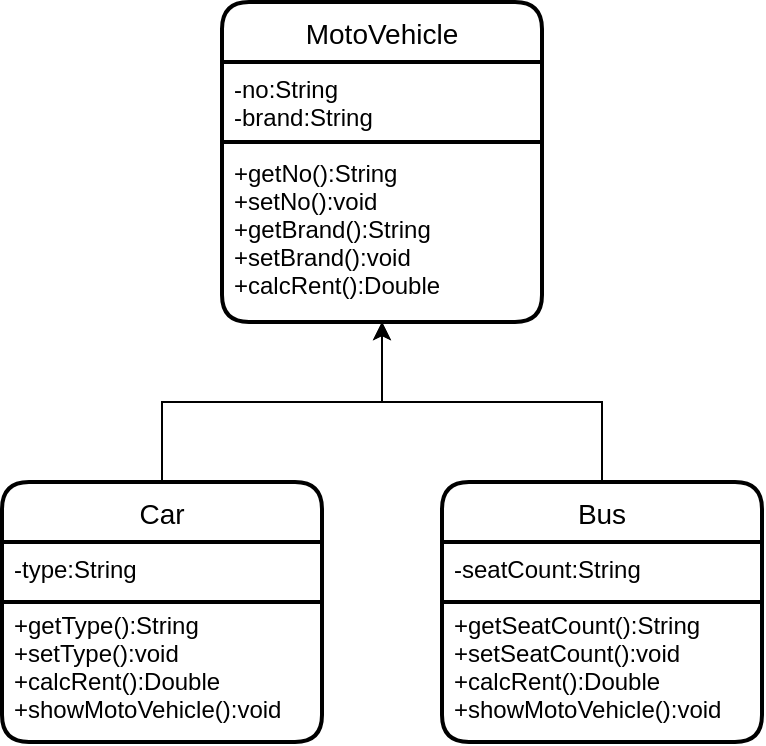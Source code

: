 <mxfile version="20.7.4" type="device"><diagram id="bXclrc1Z1v9-wQFAwk8a" name="第 1 页"><mxGraphModel dx="1219" dy="1568" grid="1" gridSize="10" guides="1" tooltips="1" connect="0" arrows="1" fold="1" page="1" pageScale="1" pageWidth="827" pageHeight="1169" math="0" shadow="0"><root><mxCell id="0"/><mxCell id="1" parent="0"/><mxCell id="nZ2Km_ztfORMIudVqV_d-40" value="MotoVehicle" style="swimlane;childLayout=stackLayout;horizontal=1;startSize=30;horizontalStack=0;rounded=1;fontSize=14;fontStyle=0;strokeWidth=2;resizeParent=0;resizeLast=1;shadow=0;dashed=0;align=center;" parent="1" vertex="1"><mxGeometry x="-20" y="-50" width="160" height="160" as="geometry"/></mxCell><mxCell id="nZ2Km_ztfORMIudVqV_d-42" value="" style="shape=link;html=1;rounded=0;startSize=6;endSize=6;width=1;" parent="nZ2Km_ztfORMIudVqV_d-40" edge="1"><mxGeometry width="100" relative="1" as="geometry"><mxPoint y="70" as="sourcePoint"/><mxPoint x="160" y="70" as="targetPoint"/><Array as="points"><mxPoint x="80" y="70"/></Array></mxGeometry></mxCell><mxCell id="nZ2Km_ztfORMIudVqV_d-41" value="-no:String&#10;-brand:String&#10;&#10;+getNo():String&#10;+setNo():void&#10;+getBrand():String&#10;+setBrand():void&#10;+calcRent():Double" style="align=left;strokeColor=none;fillColor=none;spacingLeft=4;fontSize=12;verticalAlign=top;resizable=0;rotatable=0;part=1;" parent="nZ2Km_ztfORMIudVqV_d-40" vertex="1"><mxGeometry y="30" width="160" height="130" as="geometry"/></mxCell><mxCell id="nZ2Km_ztfORMIudVqV_d-58" value="" style="edgeStyle=orthogonalEdgeStyle;rounded=0;orthogonalLoop=1;jettySize=auto;html=1;startSize=6;endSize=6;" parent="1" source="nZ2Km_ztfORMIudVqV_d-43" target="nZ2Km_ztfORMIudVqV_d-41" edge="1"><mxGeometry relative="1" as="geometry"/></mxCell><mxCell id="nZ2Km_ztfORMIudVqV_d-43" value="Bus" style="swimlane;childLayout=stackLayout;horizontal=1;startSize=30;horizontalStack=0;rounded=1;fontSize=14;fontStyle=0;strokeWidth=2;resizeParent=0;resizeLast=1;shadow=0;dashed=0;align=center;" parent="1" vertex="1"><mxGeometry x="90" y="190" width="160" height="130" as="geometry"/></mxCell><mxCell id="nZ2Km_ztfORMIudVqV_d-45" value="" style="shape=link;html=1;rounded=0;startSize=6;endSize=6;width=1;" parent="nZ2Km_ztfORMIudVqV_d-43" edge="1"><mxGeometry width="100" relative="1" as="geometry"><mxPoint y="60" as="sourcePoint"/><mxPoint x="160" y="60" as="targetPoint"/><Array as="points"><mxPoint x="80" y="60"/></Array></mxGeometry></mxCell><mxCell id="nZ2Km_ztfORMIudVqV_d-44" value="-seatCount:String&#10;&#10;+getSeatCount():String&#10;+setSeatCount():void&#10;+calcRent():Double&#10;+showMotoVehicle():void" style="align=left;strokeColor=none;fillColor=none;spacingLeft=4;fontSize=12;verticalAlign=top;resizable=0;rotatable=0;part=1;" parent="nZ2Km_ztfORMIudVqV_d-43" vertex="1"><mxGeometry y="30" width="160" height="100" as="geometry"/></mxCell><mxCell id="nZ2Km_ztfORMIudVqV_d-54" value="" style="edgeStyle=orthogonalEdgeStyle;rounded=0;orthogonalLoop=1;jettySize=auto;html=1;startSize=6;endSize=6;" parent="1" source="nZ2Km_ztfORMIudVqV_d-46" target="nZ2Km_ztfORMIudVqV_d-41" edge="1"><mxGeometry relative="1" as="geometry"/></mxCell><mxCell id="nZ2Km_ztfORMIudVqV_d-46" value="Car" style="swimlane;childLayout=stackLayout;horizontal=1;startSize=30;horizontalStack=0;rounded=1;fontSize=14;fontStyle=0;strokeWidth=2;resizeParent=0;resizeLast=1;shadow=0;dashed=0;align=center;" parent="1" vertex="1"><mxGeometry x="-130" y="190" width="160" height="130" as="geometry"/></mxCell><mxCell id="nZ2Km_ztfORMIudVqV_d-48" value="" style="shape=link;html=1;rounded=0;startSize=6;endSize=6;width=1;" parent="nZ2Km_ztfORMIudVqV_d-46" edge="1"><mxGeometry width="100" relative="1" as="geometry"><mxPoint y="60" as="sourcePoint"/><mxPoint x="160" y="60" as="targetPoint"/><Array as="points"><mxPoint x="80" y="60"/></Array></mxGeometry></mxCell><mxCell id="nZ2Km_ztfORMIudVqV_d-47" value="-type:String&#10;&#10;+getType():String&#10;+setType():void&#10;+calcRent():Double&#10;+showMotoVehicle():void" style="align=left;strokeColor=none;fillColor=none;spacingLeft=4;fontSize=12;verticalAlign=top;resizable=0;rotatable=0;part=1;" parent="nZ2Km_ztfORMIudVqV_d-46" vertex="1"><mxGeometry y="30" width="160" height="100" as="geometry"/></mxCell></root></mxGraphModel></diagram></mxfile>